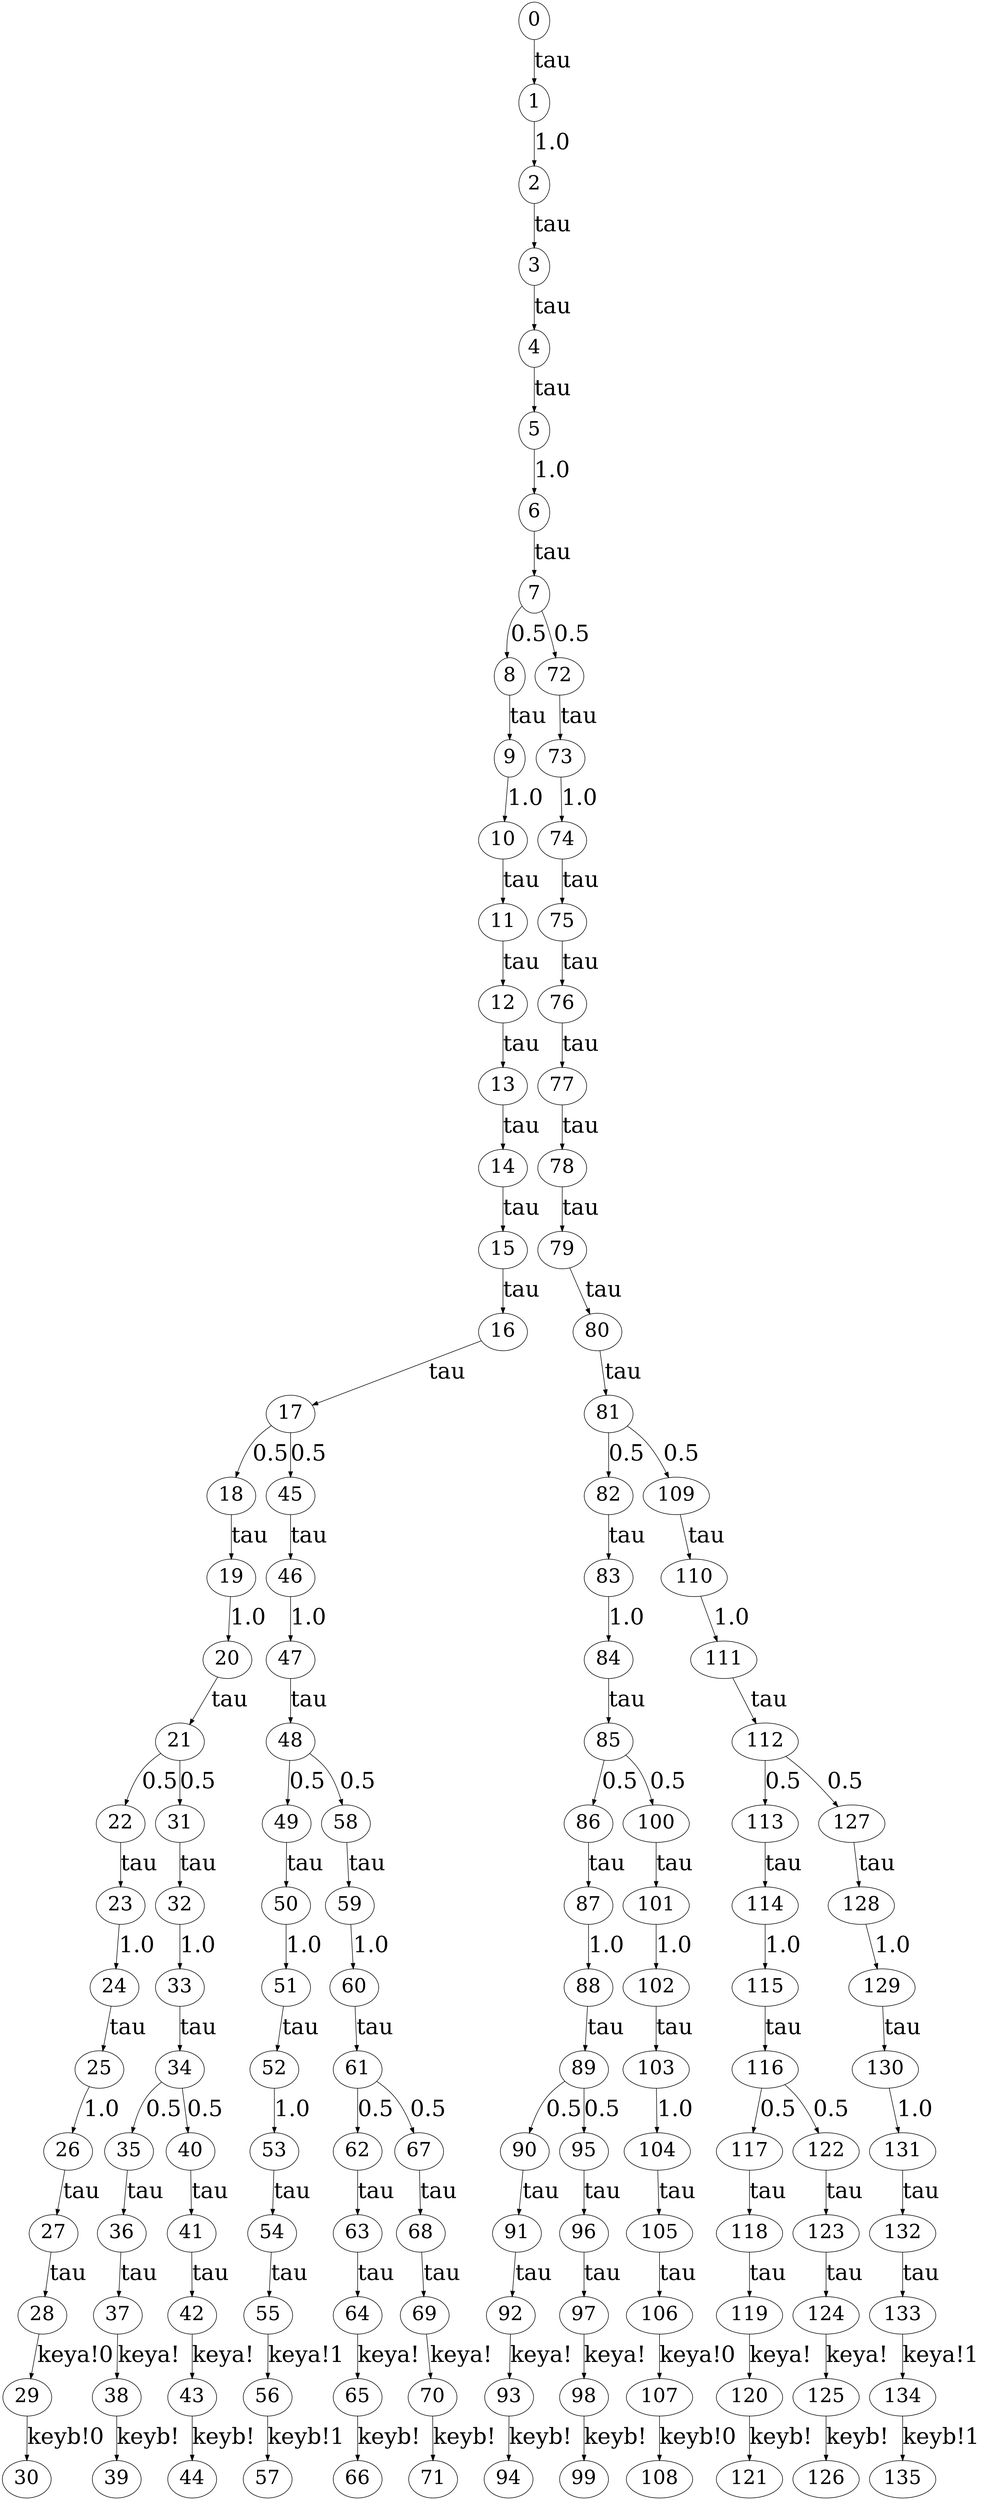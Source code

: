 // The qLTS Protocol
digraph {
	node [fontsize=35]
	edge [fontsize=40]
	0 -> 1 [label=tau]
	1 -> 2 [label=1.0]
	2 -> 3 [label=tau]
	3 -> 4 [label=tau]
	4 -> 5 [label=tau]
	5 -> 6 [label=1.0]
	6 -> 7 [label=tau]
	7 -> 8 [label=0.5]
	8 -> 9 [label=tau]
	9 -> 10 [label=1.0]
	10 -> 11 [label=tau]
	11 -> 12 [label=tau]
	12 -> 13 [label=tau]
	13 -> 14 [label=tau]
	14 -> 15 [label=tau]
	15 -> 16 [label=tau]
	16 -> 17 [label=tau]
	17 -> 18 [label=0.5]
	18 -> 19 [label=tau]
	19 -> 20 [label=1.0]
	20 -> 21 [label=tau]
	21 -> 22 [label=0.5]
	22 -> 23 [label=tau]
	23 -> 24 [label=1.0]
	24 -> 25 [label=tau]
	25 -> 26 [label=1.0]
	26 -> 27 [label=tau]
	27 -> 28 [label=tau]
	28 -> 29 [label="keya!0"]
	29 -> 30 [label="keyb!0"]
	21 -> 31 [label=0.5]
	31 -> 32 [label=tau]
	32 -> 33 [label=1.0]
	33 -> 34 [label=tau]
	34 -> 35 [label=0.5]
	35 -> 36 [label=tau]
	36 -> 37 [label=tau]
	37 -> 38 [label="keya!"]
	38 -> 39 [label="keyb!"]
	34 -> 40 [label=0.5]
	40 -> 41 [label=tau]
	41 -> 42 [label=tau]
	42 -> 43 [label="keya!"]
	43 -> 44 [label="keyb!"]
	17 -> 45 [label=0.5]
	45 -> 46 [label=tau]
	46 -> 47 [label=1.0]
	47 -> 48 [label=tau]
	48 -> 49 [label=0.5]
	49 -> 50 [label=tau]
	50 -> 51 [label=1.0]
	51 -> 52 [label=tau]
	52 -> 53 [label=1.0]
	53 -> 54 [label=tau]
	54 -> 55 [label=tau]
	55 -> 56 [label="keya!1"]
	56 -> 57 [label="keyb!1"]
	48 -> 58 [label=0.5]
	58 -> 59 [label=tau]
	59 -> 60 [label=1.0]
	60 -> 61 [label=tau]
	61 -> 62 [label=0.5]
	62 -> 63 [label=tau]
	63 -> 64 [label=tau]
	64 -> 65 [label="keya!"]
	65 -> 66 [label="keyb!"]
	61 -> 67 [label=0.5]
	67 -> 68 [label=tau]
	68 -> 69 [label=tau]
	69 -> 70 [label="keya!"]
	70 -> 71 [label="keyb!"]
	7 -> 72 [label=0.5]
	72 -> 73 [label=tau]
	73 -> 74 [label=1.0]
	74 -> 75 [label=tau]
	75 -> 76 [label=tau]
	76 -> 77 [label=tau]
	77 -> 78 [label=tau]
	78 -> 79 [label=tau]
	79 -> 80 [label=tau]
	80 -> 81 [label=tau]
	81 -> 82 [label=0.5]
	82 -> 83 [label=tau]
	83 -> 84 [label=1.0]
	84 -> 85 [label=tau]
	85 -> 86 [label=0.5]
	86 -> 87 [label=tau]
	87 -> 88 [label=1.0]
	88 -> 89 [label=tau]
	89 -> 90 [label=0.5]
	90 -> 91 [label=tau]
	91 -> 92 [label=tau]
	92 -> 93 [label="keya!"]
	93 -> 94 [label="keyb!"]
	89 -> 95 [label=0.5]
	95 -> 96 [label=tau]
	96 -> 97 [label=tau]
	97 -> 98 [label="keya!"]
	98 -> 99 [label="keyb!"]
	85 -> 100 [label=0.5]
	100 -> 101 [label=tau]
	101 -> 102 [label=1.0]
	102 -> 103 [label=tau]
	103 -> 104 [label=1.0]
	104 -> 105 [label=tau]
	105 -> 106 [label=tau]
	106 -> 107 [label="keya!0"]
	107 -> 108 [label="keyb!0"]
	81 -> 109 [label=0.5]
	109 -> 110 [label=tau]
	110 -> 111 [label=1.0]
	111 -> 112 [label=tau]
	112 -> 113 [label=0.5]
	113 -> 114 [label=tau]
	114 -> 115 [label=1.0]
	115 -> 116 [label=tau]
	116 -> 117 [label=0.5]
	117 -> 118 [label=tau]
	118 -> 119 [label=tau]
	119 -> 120 [label="keya!"]
	120 -> 121 [label="keyb!"]
	116 -> 122 [label=0.5]
	122 -> 123 [label=tau]
	123 -> 124 [label=tau]
	124 -> 125 [label="keya!"]
	125 -> 126 [label="keyb!"]
	112 -> 127 [label=0.5]
	127 -> 128 [label=tau]
	128 -> 129 [label=1.0]
	129 -> 130 [label=tau]
	130 -> 131 [label=1.0]
	131 -> 132 [label=tau]
	132 -> 133 [label=tau]
	133 -> 134 [label="keya!1"]
	134 -> 135 [label="keyb!1"]
}
